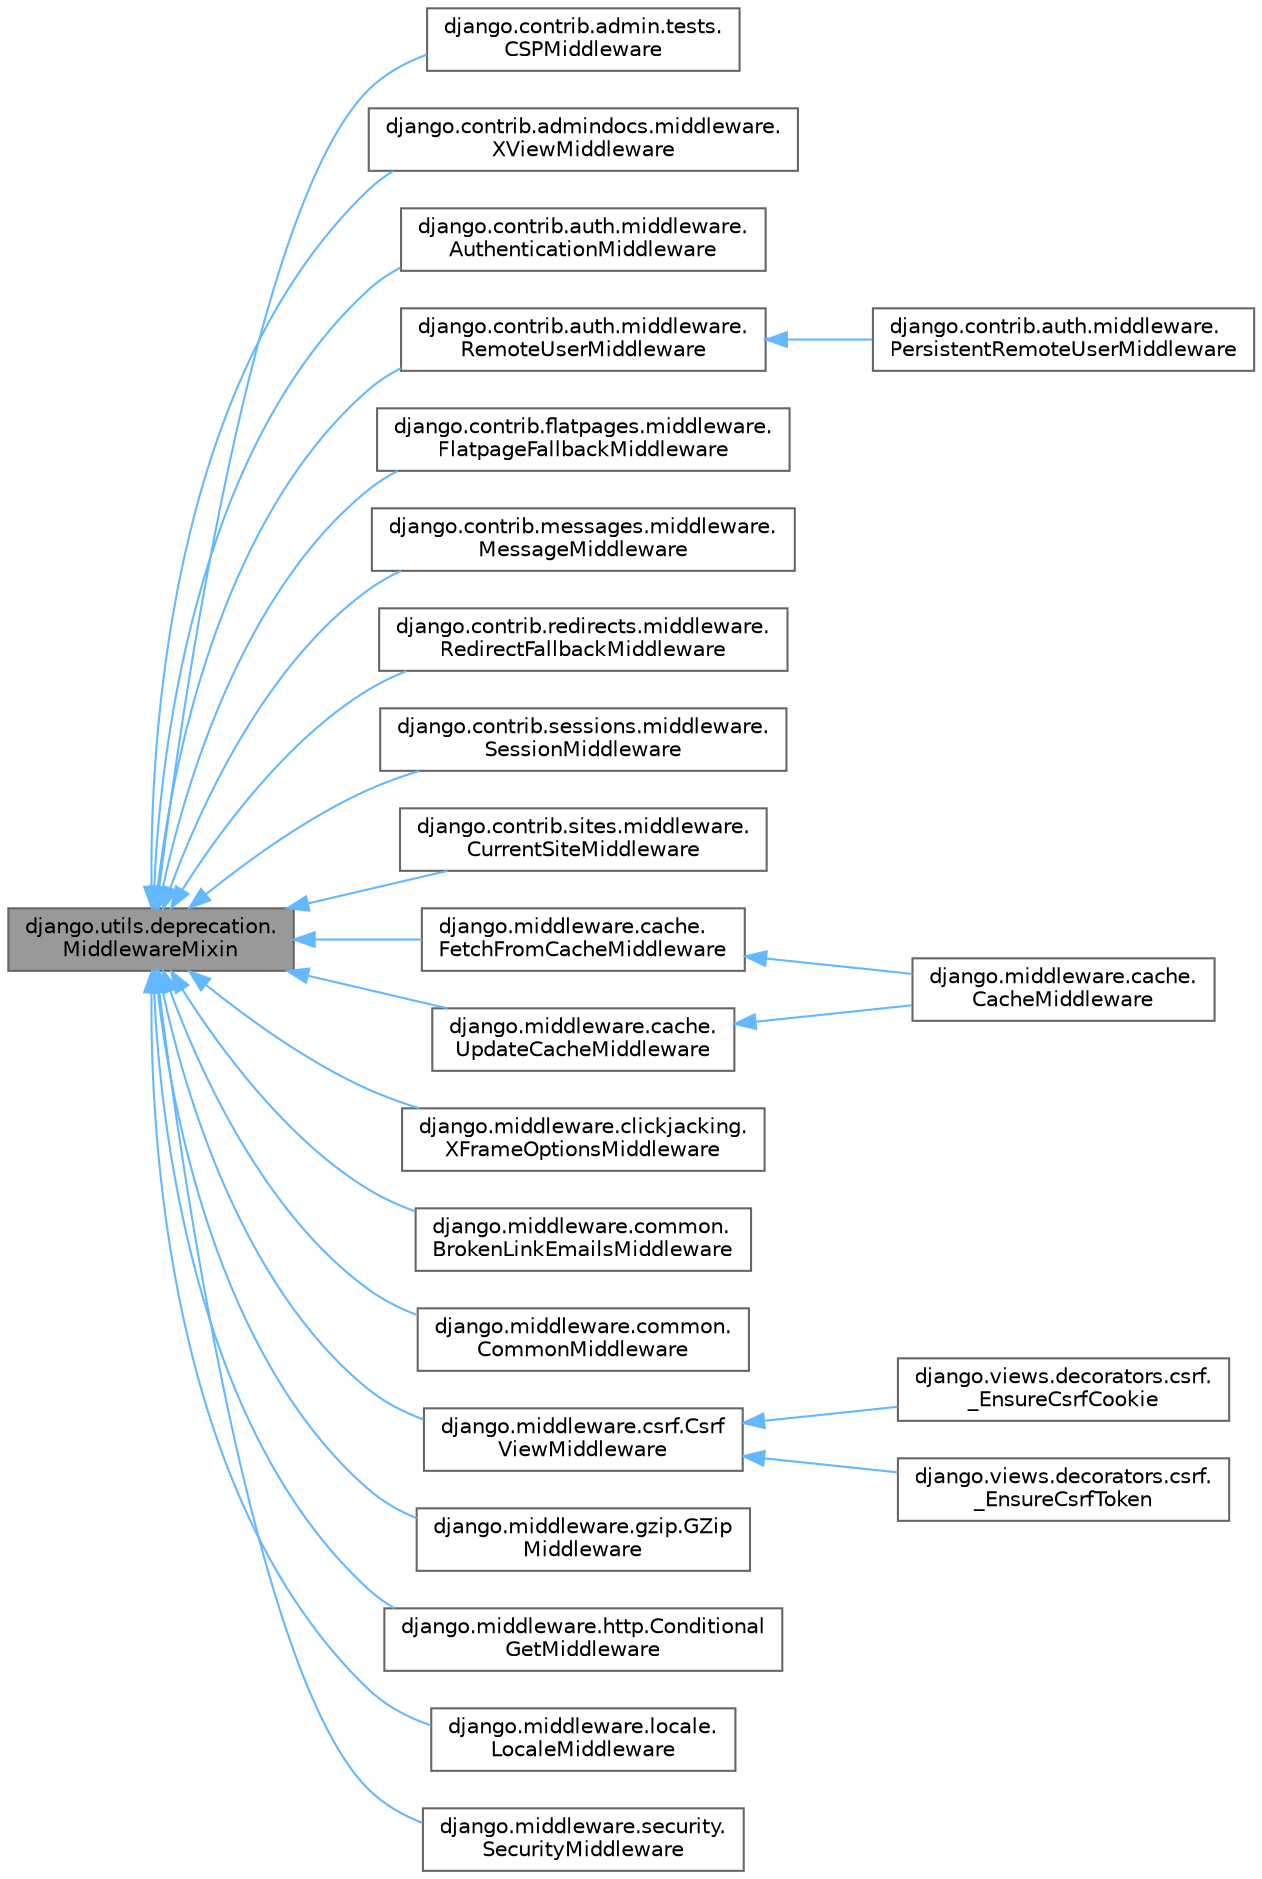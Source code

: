 digraph "django.utils.deprecation.MiddlewareMixin"
{
 // LATEX_PDF_SIZE
  bgcolor="transparent";
  edge [fontname=Helvetica,fontsize=10,labelfontname=Helvetica,labelfontsize=10];
  node [fontname=Helvetica,fontsize=10,shape=box,height=0.2,width=0.4];
  rankdir="LR";
  Node1 [id="Node000001",label="django.utils.deprecation.\lMiddlewareMixin",height=0.2,width=0.4,color="gray40", fillcolor="grey60", style="filled", fontcolor="black",tooltip=" "];
  Node1 -> Node2 [id="edge1_Node000001_Node000002",dir="back",color="steelblue1",style="solid",tooltip=" "];
  Node2 [id="Node000002",label="django.contrib.admin.tests.\lCSPMiddleware",height=0.2,width=0.4,color="gray40", fillcolor="white", style="filled",URL="$classdjango_1_1contrib_1_1admin_1_1tests_1_1_c_s_p_middleware.html",tooltip=" "];
  Node1 -> Node3 [id="edge2_Node000001_Node000003",dir="back",color="steelblue1",style="solid",tooltip=" "];
  Node3 [id="Node000003",label="django.contrib.admindocs.middleware.\lXViewMiddleware",height=0.2,width=0.4,color="gray40", fillcolor="white", style="filled",URL="$classdjango_1_1contrib_1_1admindocs_1_1middleware_1_1_x_view_middleware.html",tooltip=" "];
  Node1 -> Node4 [id="edge3_Node000001_Node000004",dir="back",color="steelblue1",style="solid",tooltip=" "];
  Node4 [id="Node000004",label="django.contrib.auth.middleware.\lAuthenticationMiddleware",height=0.2,width=0.4,color="gray40", fillcolor="white", style="filled",URL="$classdjango_1_1contrib_1_1auth_1_1middleware_1_1_authentication_middleware.html",tooltip=" "];
  Node1 -> Node5 [id="edge4_Node000001_Node000005",dir="back",color="steelblue1",style="solid",tooltip=" "];
  Node5 [id="Node000005",label="django.contrib.auth.middleware.\lRemoteUserMiddleware",height=0.2,width=0.4,color="gray40", fillcolor="white", style="filled",URL="$classdjango_1_1contrib_1_1auth_1_1middleware_1_1_remote_user_middleware.html",tooltip=" "];
  Node5 -> Node6 [id="edge5_Node000005_Node000006",dir="back",color="steelblue1",style="solid",tooltip=" "];
  Node6 [id="Node000006",label="django.contrib.auth.middleware.\lPersistentRemoteUserMiddleware",height=0.2,width=0.4,color="gray40", fillcolor="white", style="filled",URL="$classdjango_1_1contrib_1_1auth_1_1middleware_1_1_persistent_remote_user_middleware.html",tooltip=" "];
  Node1 -> Node7 [id="edge6_Node000001_Node000007",dir="back",color="steelblue1",style="solid",tooltip=" "];
  Node7 [id="Node000007",label="django.contrib.flatpages.middleware.\lFlatpageFallbackMiddleware",height=0.2,width=0.4,color="gray40", fillcolor="white", style="filled",URL="$classdjango_1_1contrib_1_1flatpages_1_1middleware_1_1_flatpage_fallback_middleware.html",tooltip=" "];
  Node1 -> Node8 [id="edge7_Node000001_Node000008",dir="back",color="steelblue1",style="solid",tooltip=" "];
  Node8 [id="Node000008",label="django.contrib.messages.middleware.\lMessageMiddleware",height=0.2,width=0.4,color="gray40", fillcolor="white", style="filled",URL="$classdjango_1_1contrib_1_1messages_1_1middleware_1_1_message_middleware.html",tooltip=" "];
  Node1 -> Node9 [id="edge8_Node000001_Node000009",dir="back",color="steelblue1",style="solid",tooltip=" "];
  Node9 [id="Node000009",label="django.contrib.redirects.middleware.\lRedirectFallbackMiddleware",height=0.2,width=0.4,color="gray40", fillcolor="white", style="filled",URL="$classdjango_1_1contrib_1_1redirects_1_1middleware_1_1_redirect_fallback_middleware.html",tooltip=" "];
  Node1 -> Node10 [id="edge9_Node000001_Node000010",dir="back",color="steelblue1",style="solid",tooltip=" "];
  Node10 [id="Node000010",label="django.contrib.sessions.middleware.\lSessionMiddleware",height=0.2,width=0.4,color="gray40", fillcolor="white", style="filled",URL="$classdjango_1_1contrib_1_1sessions_1_1middleware_1_1_session_middleware.html",tooltip=" "];
  Node1 -> Node11 [id="edge10_Node000001_Node000011",dir="back",color="steelblue1",style="solid",tooltip=" "];
  Node11 [id="Node000011",label="django.contrib.sites.middleware.\lCurrentSiteMiddleware",height=0.2,width=0.4,color="gray40", fillcolor="white", style="filled",URL="$classdjango_1_1contrib_1_1sites_1_1middleware_1_1_current_site_middleware.html",tooltip=" "];
  Node1 -> Node12 [id="edge11_Node000001_Node000012",dir="back",color="steelblue1",style="solid",tooltip=" "];
  Node12 [id="Node000012",label="django.middleware.cache.\lFetchFromCacheMiddleware",height=0.2,width=0.4,color="gray40", fillcolor="white", style="filled",URL="$classdjango_1_1middleware_1_1cache_1_1_fetch_from_cache_middleware.html",tooltip=" "];
  Node12 -> Node13 [id="edge12_Node000012_Node000013",dir="back",color="steelblue1",style="solid",tooltip=" "];
  Node13 [id="Node000013",label="django.middleware.cache.\lCacheMiddleware",height=0.2,width=0.4,color="gray40", fillcolor="white", style="filled",URL="$classdjango_1_1middleware_1_1cache_1_1_cache_middleware.html",tooltip=" "];
  Node1 -> Node14 [id="edge13_Node000001_Node000014",dir="back",color="steelblue1",style="solid",tooltip=" "];
  Node14 [id="Node000014",label="django.middleware.cache.\lUpdateCacheMiddleware",height=0.2,width=0.4,color="gray40", fillcolor="white", style="filled",URL="$classdjango_1_1middleware_1_1cache_1_1_update_cache_middleware.html",tooltip=" "];
  Node14 -> Node13 [id="edge14_Node000014_Node000013",dir="back",color="steelblue1",style="solid",tooltip=" "];
  Node1 -> Node15 [id="edge15_Node000001_Node000015",dir="back",color="steelblue1",style="solid",tooltip=" "];
  Node15 [id="Node000015",label="django.middleware.clickjacking.\lXFrameOptionsMiddleware",height=0.2,width=0.4,color="gray40", fillcolor="white", style="filled",URL="$classdjango_1_1middleware_1_1clickjacking_1_1_x_frame_options_middleware.html",tooltip=" "];
  Node1 -> Node16 [id="edge16_Node000001_Node000016",dir="back",color="steelblue1",style="solid",tooltip=" "];
  Node16 [id="Node000016",label="django.middleware.common.\lBrokenLinkEmailsMiddleware",height=0.2,width=0.4,color="gray40", fillcolor="white", style="filled",URL="$classdjango_1_1middleware_1_1common_1_1_broken_link_emails_middleware.html",tooltip=" "];
  Node1 -> Node17 [id="edge17_Node000001_Node000017",dir="back",color="steelblue1",style="solid",tooltip=" "];
  Node17 [id="Node000017",label="django.middleware.common.\lCommonMiddleware",height=0.2,width=0.4,color="gray40", fillcolor="white", style="filled",URL="$classdjango_1_1middleware_1_1common_1_1_common_middleware.html",tooltip=" "];
  Node1 -> Node18 [id="edge18_Node000001_Node000018",dir="back",color="steelblue1",style="solid",tooltip=" "];
  Node18 [id="Node000018",label="django.middleware.csrf.Csrf\lViewMiddleware",height=0.2,width=0.4,color="gray40", fillcolor="white", style="filled",URL="$classdjango_1_1middleware_1_1csrf_1_1_csrf_view_middleware.html",tooltip=" "];
  Node18 -> Node19 [id="edge19_Node000018_Node000019",dir="back",color="steelblue1",style="solid",tooltip=" "];
  Node19 [id="Node000019",label="django.views.decorators.csrf.\l_EnsureCsrfCookie",height=0.2,width=0.4,color="gray40", fillcolor="white", style="filled",URL="$classdjango_1_1views_1_1decorators_1_1csrf_1_1___ensure_csrf_cookie.html",tooltip=" "];
  Node18 -> Node20 [id="edge20_Node000018_Node000020",dir="back",color="steelblue1",style="solid",tooltip=" "];
  Node20 [id="Node000020",label="django.views.decorators.csrf.\l_EnsureCsrfToken",height=0.2,width=0.4,color="gray40", fillcolor="white", style="filled",URL="$classdjango_1_1views_1_1decorators_1_1csrf_1_1___ensure_csrf_token.html",tooltip=" "];
  Node1 -> Node21 [id="edge21_Node000001_Node000021",dir="back",color="steelblue1",style="solid",tooltip=" "];
  Node21 [id="Node000021",label="django.middleware.gzip.GZip\lMiddleware",height=0.2,width=0.4,color="gray40", fillcolor="white", style="filled",URL="$classdjango_1_1middleware_1_1gzip_1_1_g_zip_middleware.html",tooltip=" "];
  Node1 -> Node22 [id="edge22_Node000001_Node000022",dir="back",color="steelblue1",style="solid",tooltip=" "];
  Node22 [id="Node000022",label="django.middleware.http.Conditional\lGetMiddleware",height=0.2,width=0.4,color="gray40", fillcolor="white", style="filled",URL="$classdjango_1_1middleware_1_1http_1_1_conditional_get_middleware.html",tooltip=" "];
  Node1 -> Node23 [id="edge23_Node000001_Node000023",dir="back",color="steelblue1",style="solid",tooltip=" "];
  Node23 [id="Node000023",label="django.middleware.locale.\lLocaleMiddleware",height=0.2,width=0.4,color="gray40", fillcolor="white", style="filled",URL="$classdjango_1_1middleware_1_1locale_1_1_locale_middleware.html",tooltip=" "];
  Node1 -> Node24 [id="edge24_Node000001_Node000024",dir="back",color="steelblue1",style="solid",tooltip=" "];
  Node24 [id="Node000024",label="django.middleware.security.\lSecurityMiddleware",height=0.2,width=0.4,color="gray40", fillcolor="white", style="filled",URL="$classdjango_1_1middleware_1_1security_1_1_security_middleware.html",tooltip=" "];
}
